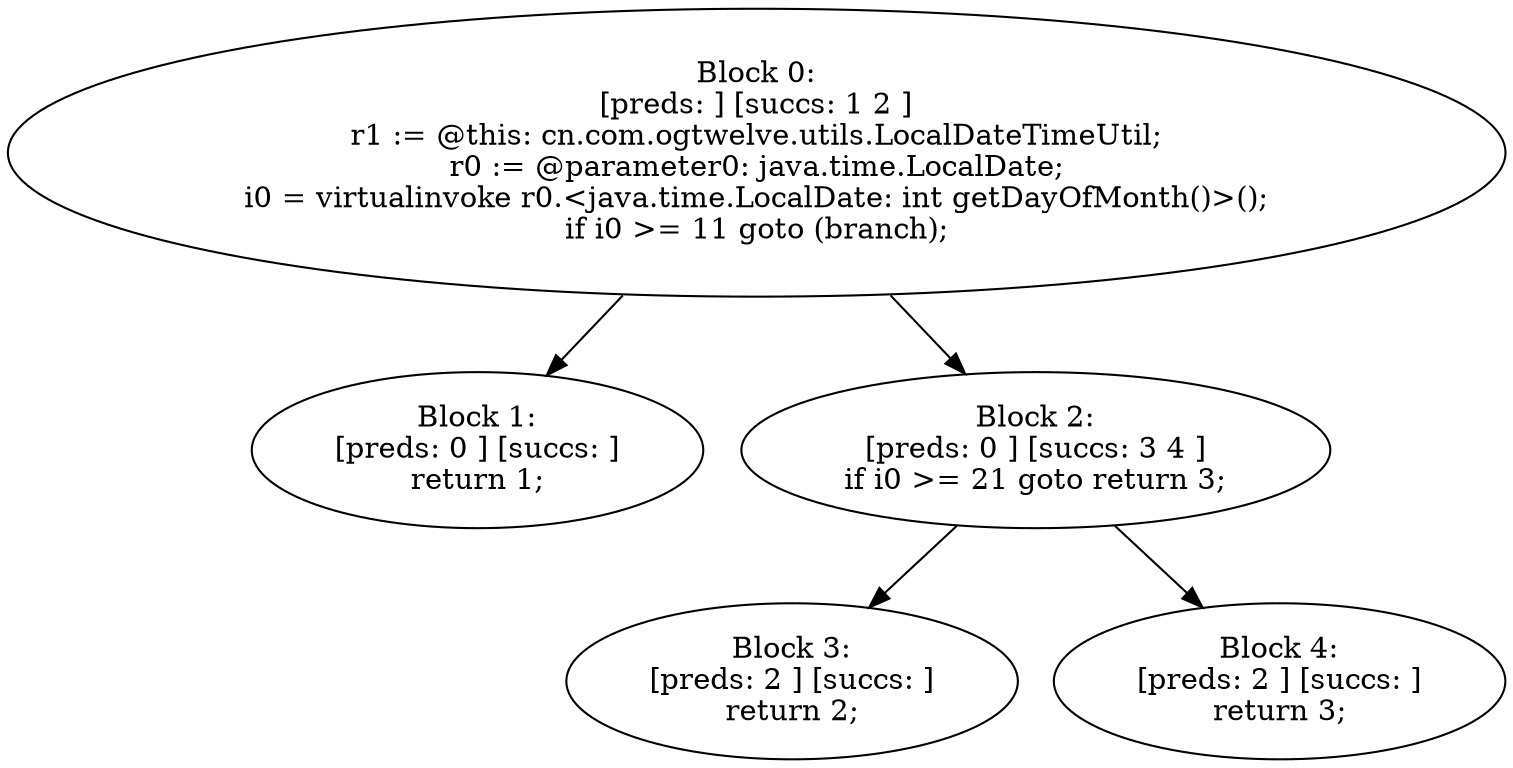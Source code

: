digraph "unitGraph" {
    "Block 0:
[preds: ] [succs: 1 2 ]
r1 := @this: cn.com.ogtwelve.utils.LocalDateTimeUtil;
r0 := @parameter0: java.time.LocalDate;
i0 = virtualinvoke r0.<java.time.LocalDate: int getDayOfMonth()>();
if i0 >= 11 goto (branch);
"
    "Block 1:
[preds: 0 ] [succs: ]
return 1;
"
    "Block 2:
[preds: 0 ] [succs: 3 4 ]
if i0 >= 21 goto return 3;
"
    "Block 3:
[preds: 2 ] [succs: ]
return 2;
"
    "Block 4:
[preds: 2 ] [succs: ]
return 3;
"
    "Block 0:
[preds: ] [succs: 1 2 ]
r1 := @this: cn.com.ogtwelve.utils.LocalDateTimeUtil;
r0 := @parameter0: java.time.LocalDate;
i0 = virtualinvoke r0.<java.time.LocalDate: int getDayOfMonth()>();
if i0 >= 11 goto (branch);
"->"Block 1:
[preds: 0 ] [succs: ]
return 1;
";
    "Block 0:
[preds: ] [succs: 1 2 ]
r1 := @this: cn.com.ogtwelve.utils.LocalDateTimeUtil;
r0 := @parameter0: java.time.LocalDate;
i0 = virtualinvoke r0.<java.time.LocalDate: int getDayOfMonth()>();
if i0 >= 11 goto (branch);
"->"Block 2:
[preds: 0 ] [succs: 3 4 ]
if i0 >= 21 goto return 3;
";
    "Block 2:
[preds: 0 ] [succs: 3 4 ]
if i0 >= 21 goto return 3;
"->"Block 3:
[preds: 2 ] [succs: ]
return 2;
";
    "Block 2:
[preds: 0 ] [succs: 3 4 ]
if i0 >= 21 goto return 3;
"->"Block 4:
[preds: 2 ] [succs: ]
return 3;
";
}
